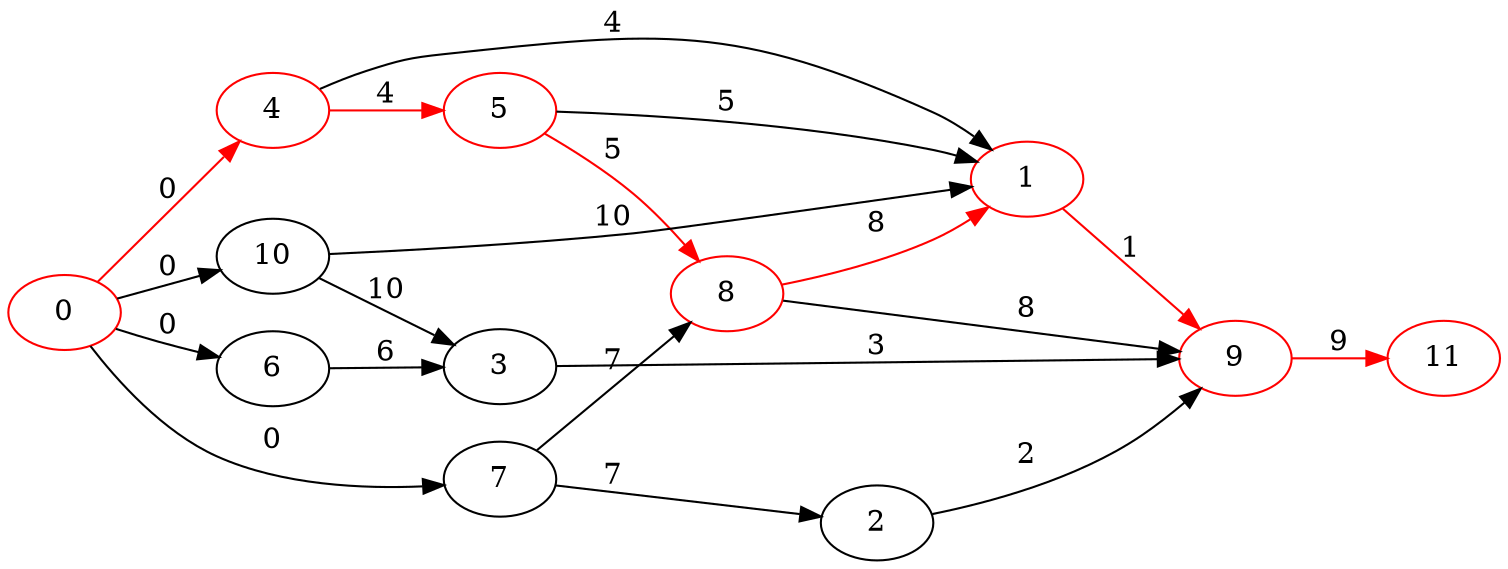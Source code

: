 digraph { rankdir=LR
    "1" [color="red" label="1"]
    "4" [color="red" label="4"]
    "5" [color="red" label="5"]
    "8" [color="red" label="8"]
    "9" [color="red" label="9"]
    "0" [color="red" label="0"]
    "11" [color="red" label="11"]
    "1" -> "9" [label="1" color="red" ]
    "2" -> "9" [label="2" ]
    "3" -> "9" [label="3" ]
    "4" -> "1" [label="4" ]
    "4" -> "5" [label="4" color="red" ]
    "5" -> "1" [label="5" ]
    "5" -> "8" [label="5" color="red" ]
    "6" -> "3" [label="6" ]
    "7" -> "2" [label="7" ]
    "7" -> "8" [label="7" ]
    "8" -> "1" [label="8" color="red" ]
    "8" -> "9" [label="8" ]
    "9" -> "11" [label="9" color="red" ]
    "10" -> "1" [label="10" ]
    "10" -> "3" [label="10" ]
    "0" -> "4" [label="0" color="red" color="red" ]
    "0" -> "6" [label="0" ]
    "0" -> "7" [label="0" ]
    "0" -> "10" [label="0" ]
}
